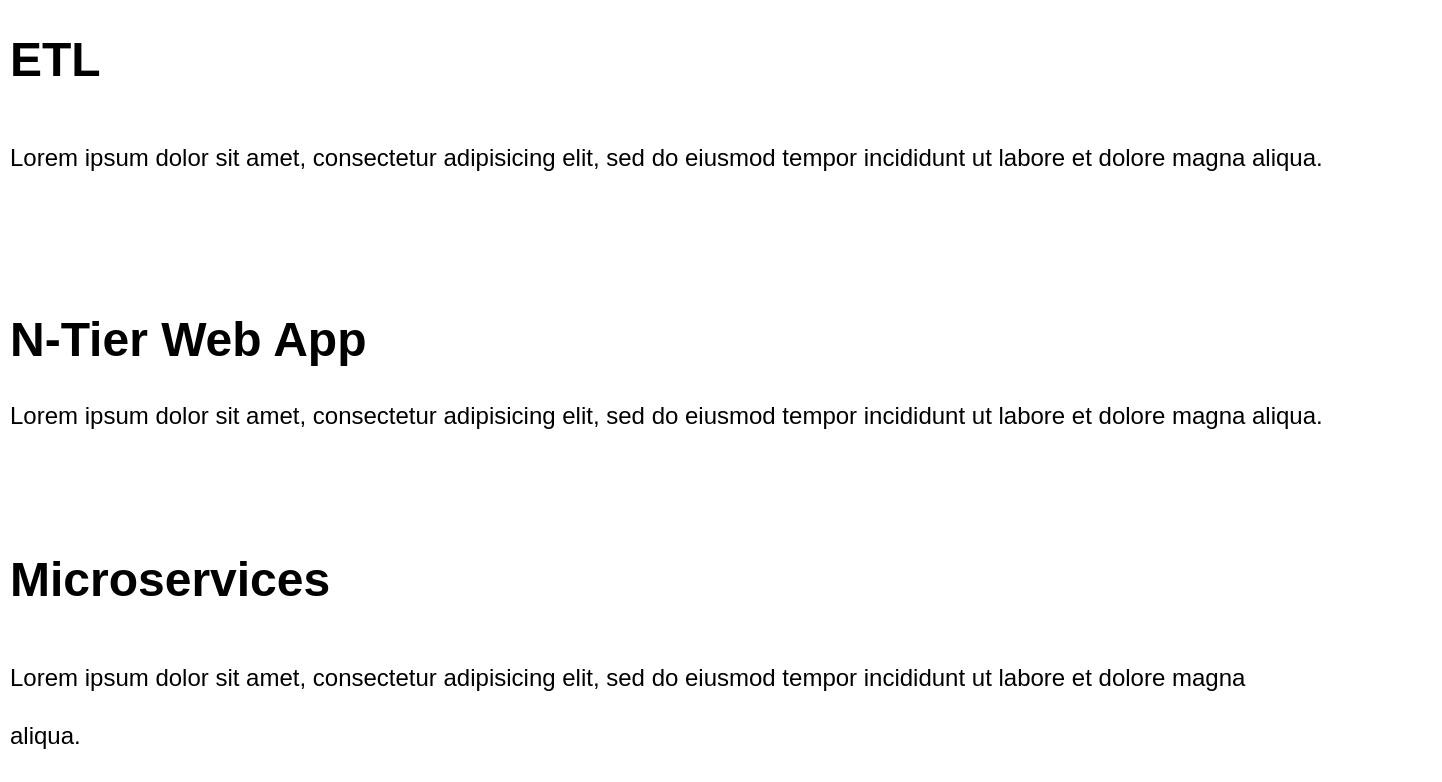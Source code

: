 <mxfile version="21.3.5" type="github">
  <diagram name="Page-1" id="pLBHRt27ivOksxlhdlx6">
    <mxGraphModel dx="1050" dy="541" grid="1" gridSize="10" guides="1" tooltips="1" connect="1" arrows="1" fold="1" page="1" pageScale="1" pageWidth="850" pageHeight="1100" math="0" shadow="0">
      <root>
        <mxCell id="0" />
        <mxCell id="1" parent="0" />
        <mxCell id="Wj9Va1_H9lN5sTpoG72n-1" value="&lt;h1&gt;&lt;span style=&quot;background-color: initial;&quot;&gt;ETL&lt;/span&gt;&lt;/h1&gt;&lt;h1&gt;&lt;span style=&quot;background-color: initial; font-size: 12px; font-weight: normal;&quot;&gt;Lorem ipsum dolor sit amet, consectetur adipisicing elit, sed do eiusmod tempor incididunt ut labore et dolore magna aliqua.&lt;/span&gt;&lt;br&gt;&lt;/h1&gt;" style="text;html=1;strokeColor=none;fillColor=none;spacing=5;spacingTop=-20;whiteSpace=wrap;overflow=hidden;rounded=0;" vertex="1" parent="1">
          <mxGeometry x="90" y="30" width="720" height="120" as="geometry" />
        </mxCell>
        <mxCell id="Wj9Va1_H9lN5sTpoG72n-2" value="&lt;h1&gt;N-Tier Web App&lt;/h1&gt;&lt;p&gt;Lorem ipsum dolor sit amet, consectetur adipisicing elit, sed do eiusmod tempor incididunt ut labore et dolore magna aliqua.&lt;/p&gt;" style="text;html=1;strokeColor=none;fillColor=none;spacing=5;spacingTop=-20;whiteSpace=wrap;overflow=hidden;rounded=0;" vertex="1" parent="1">
          <mxGeometry x="90" y="170" width="670" height="120" as="geometry" />
        </mxCell>
        <mxCell id="Wj9Va1_H9lN5sTpoG72n-3" value="&lt;h1&gt;&lt;span style=&quot;background-color: initial;&quot;&gt;Microservices&lt;/span&gt;&lt;/h1&gt;&lt;h1&gt;&lt;span style=&quot;background-color: initial; font-size: 12px; font-weight: normal;&quot;&gt;Lorem ipsum dolor sit amet, consectetur adipisicing elit, sed do eiusmod tempor incididunt ut labore et dolore magna aliqua.&lt;/span&gt;&lt;br&gt;&lt;/h1&gt;" style="text;html=1;strokeColor=none;fillColor=none;spacing=5;spacingTop=-20;whiteSpace=wrap;overflow=hidden;rounded=0;" vertex="1" parent="1">
          <mxGeometry x="90" y="290" width="660" height="120" as="geometry" />
        </mxCell>
      </root>
    </mxGraphModel>
  </diagram>
</mxfile>
